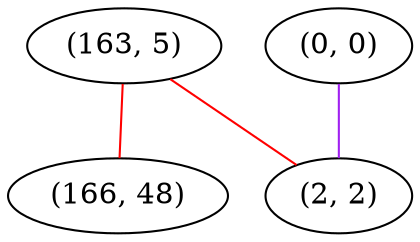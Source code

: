 graph "" {
"(163, 5)";
"(166, 48)";
"(0, 0)";
"(2, 2)";
"(163, 5)" -- "(166, 48)"  [color=red, key=0, weight=1];
"(163, 5)" -- "(2, 2)"  [color=red, key=0, weight=1];
"(0, 0)" -- "(2, 2)"  [color=purple, key=0, weight=4];
}
